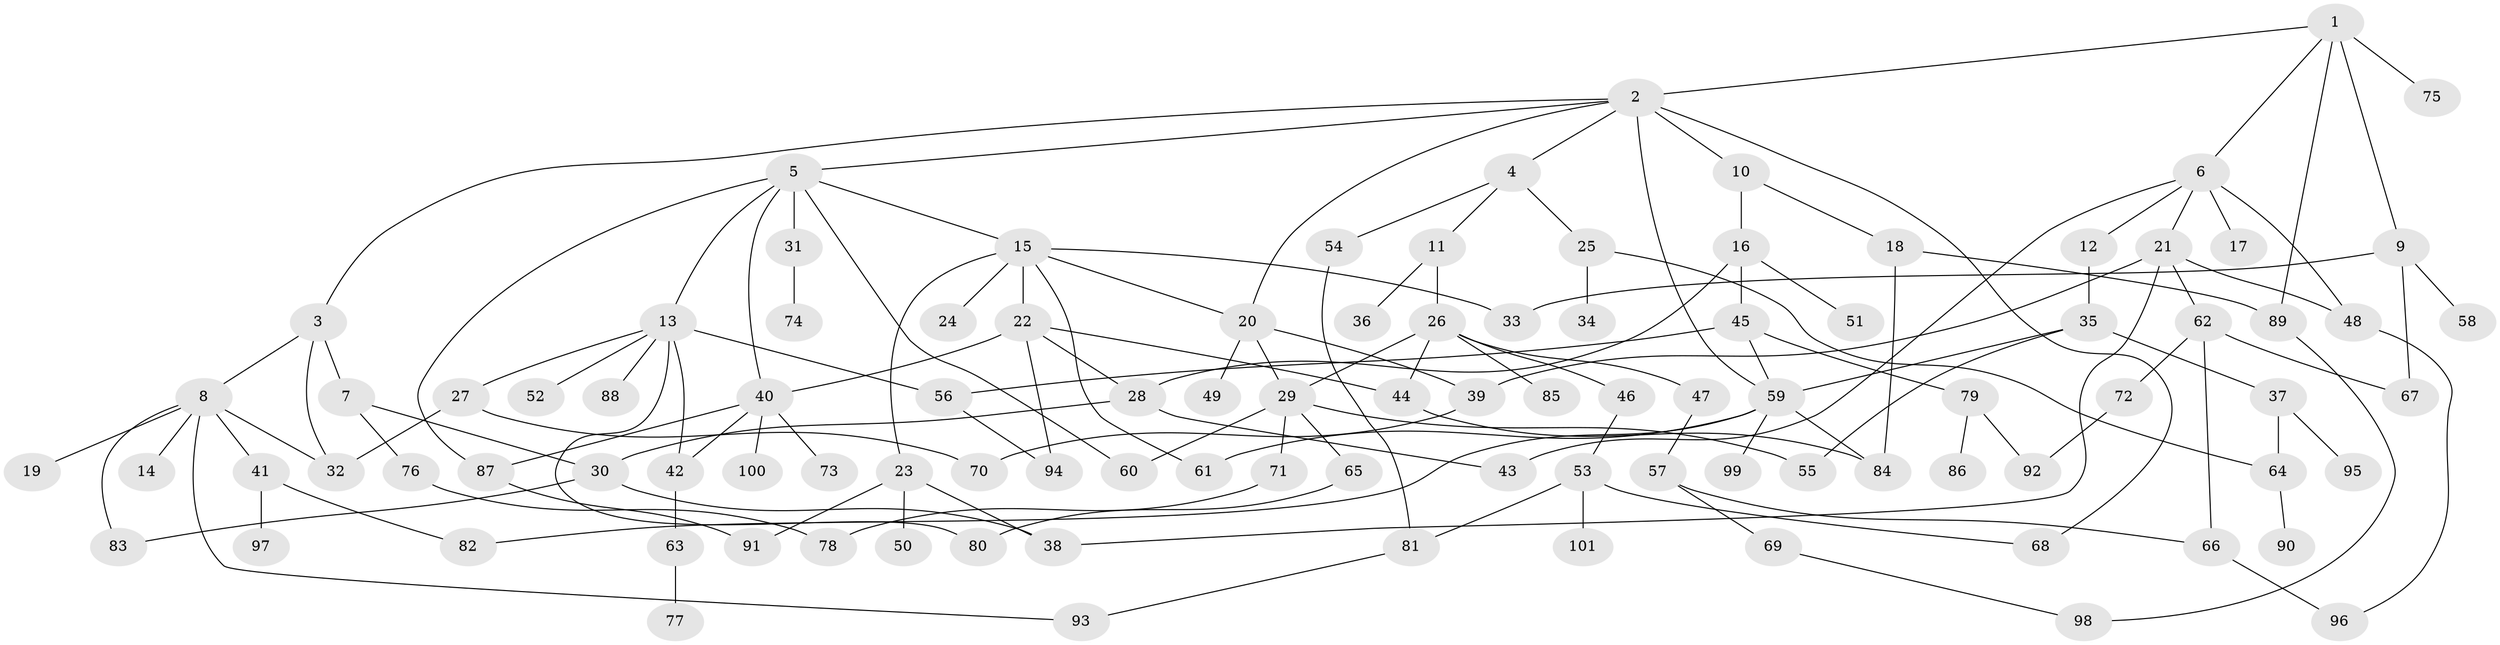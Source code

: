 // coarse degree distribution, {4: 0.17073170731707318, 2: 0.24390243902439024, 7: 0.07317073170731707, 3: 0.24390243902439024, 5: 0.14634146341463414, 6: 0.04878048780487805, 1: 0.04878048780487805, 9: 0.024390243902439025}
// Generated by graph-tools (version 1.1) at 2025/36/03/04/25 23:36:04]
// undirected, 101 vertices, 141 edges
graph export_dot {
  node [color=gray90,style=filled];
  1;
  2;
  3;
  4;
  5;
  6;
  7;
  8;
  9;
  10;
  11;
  12;
  13;
  14;
  15;
  16;
  17;
  18;
  19;
  20;
  21;
  22;
  23;
  24;
  25;
  26;
  27;
  28;
  29;
  30;
  31;
  32;
  33;
  34;
  35;
  36;
  37;
  38;
  39;
  40;
  41;
  42;
  43;
  44;
  45;
  46;
  47;
  48;
  49;
  50;
  51;
  52;
  53;
  54;
  55;
  56;
  57;
  58;
  59;
  60;
  61;
  62;
  63;
  64;
  65;
  66;
  67;
  68;
  69;
  70;
  71;
  72;
  73;
  74;
  75;
  76;
  77;
  78;
  79;
  80;
  81;
  82;
  83;
  84;
  85;
  86;
  87;
  88;
  89;
  90;
  91;
  92;
  93;
  94;
  95;
  96;
  97;
  98;
  99;
  100;
  101;
  1 -- 2;
  1 -- 6;
  1 -- 9;
  1 -- 75;
  1 -- 89;
  2 -- 3;
  2 -- 4;
  2 -- 5;
  2 -- 10;
  2 -- 20;
  2 -- 68;
  2 -- 59;
  3 -- 7;
  3 -- 8;
  3 -- 32;
  4 -- 11;
  4 -- 25;
  4 -- 54;
  5 -- 13;
  5 -- 15;
  5 -- 31;
  5 -- 60;
  5 -- 87;
  5 -- 40;
  6 -- 12;
  6 -- 17;
  6 -- 21;
  6 -- 43;
  6 -- 48;
  7 -- 76;
  7 -- 30;
  8 -- 14;
  8 -- 19;
  8 -- 41;
  8 -- 83;
  8 -- 93;
  8 -- 32;
  9 -- 33;
  9 -- 58;
  9 -- 67;
  10 -- 16;
  10 -- 18;
  11 -- 26;
  11 -- 36;
  12 -- 35;
  13 -- 27;
  13 -- 52;
  13 -- 56;
  13 -- 88;
  13 -- 80;
  13 -- 42;
  15 -- 22;
  15 -- 23;
  15 -- 24;
  15 -- 61;
  15 -- 20;
  15 -- 33;
  16 -- 45;
  16 -- 51;
  16 -- 28;
  18 -- 84;
  18 -- 89;
  20 -- 29;
  20 -- 49;
  20 -- 39;
  21 -- 39;
  21 -- 62;
  21 -- 48;
  21 -- 38;
  22 -- 28;
  22 -- 40;
  22 -- 44;
  22 -- 94;
  23 -- 50;
  23 -- 91;
  23 -- 38;
  25 -- 34;
  25 -- 64;
  26 -- 46;
  26 -- 47;
  26 -- 85;
  26 -- 44;
  26 -- 29;
  27 -- 32;
  27 -- 70;
  28 -- 30;
  28 -- 43;
  29 -- 65;
  29 -- 71;
  29 -- 55;
  29 -- 60;
  30 -- 38;
  30 -- 83;
  31 -- 74;
  35 -- 37;
  35 -- 55;
  35 -- 59;
  37 -- 95;
  37 -- 64;
  39 -- 70;
  40 -- 42;
  40 -- 73;
  40 -- 100;
  40 -- 87;
  41 -- 82;
  41 -- 97;
  42 -- 63;
  44 -- 84;
  45 -- 59;
  45 -- 79;
  45 -- 56;
  46 -- 53;
  47 -- 57;
  48 -- 96;
  53 -- 81;
  53 -- 101;
  53 -- 68;
  54 -- 81;
  56 -- 94;
  57 -- 66;
  57 -- 69;
  59 -- 99;
  59 -- 82;
  59 -- 61;
  59 -- 84;
  62 -- 67;
  62 -- 72;
  62 -- 66;
  63 -- 77;
  64 -- 90;
  65 -- 80;
  66 -- 96;
  69 -- 98;
  71 -- 78;
  72 -- 92;
  76 -- 78;
  79 -- 86;
  79 -- 92;
  81 -- 93;
  87 -- 91;
  89 -- 98;
}
